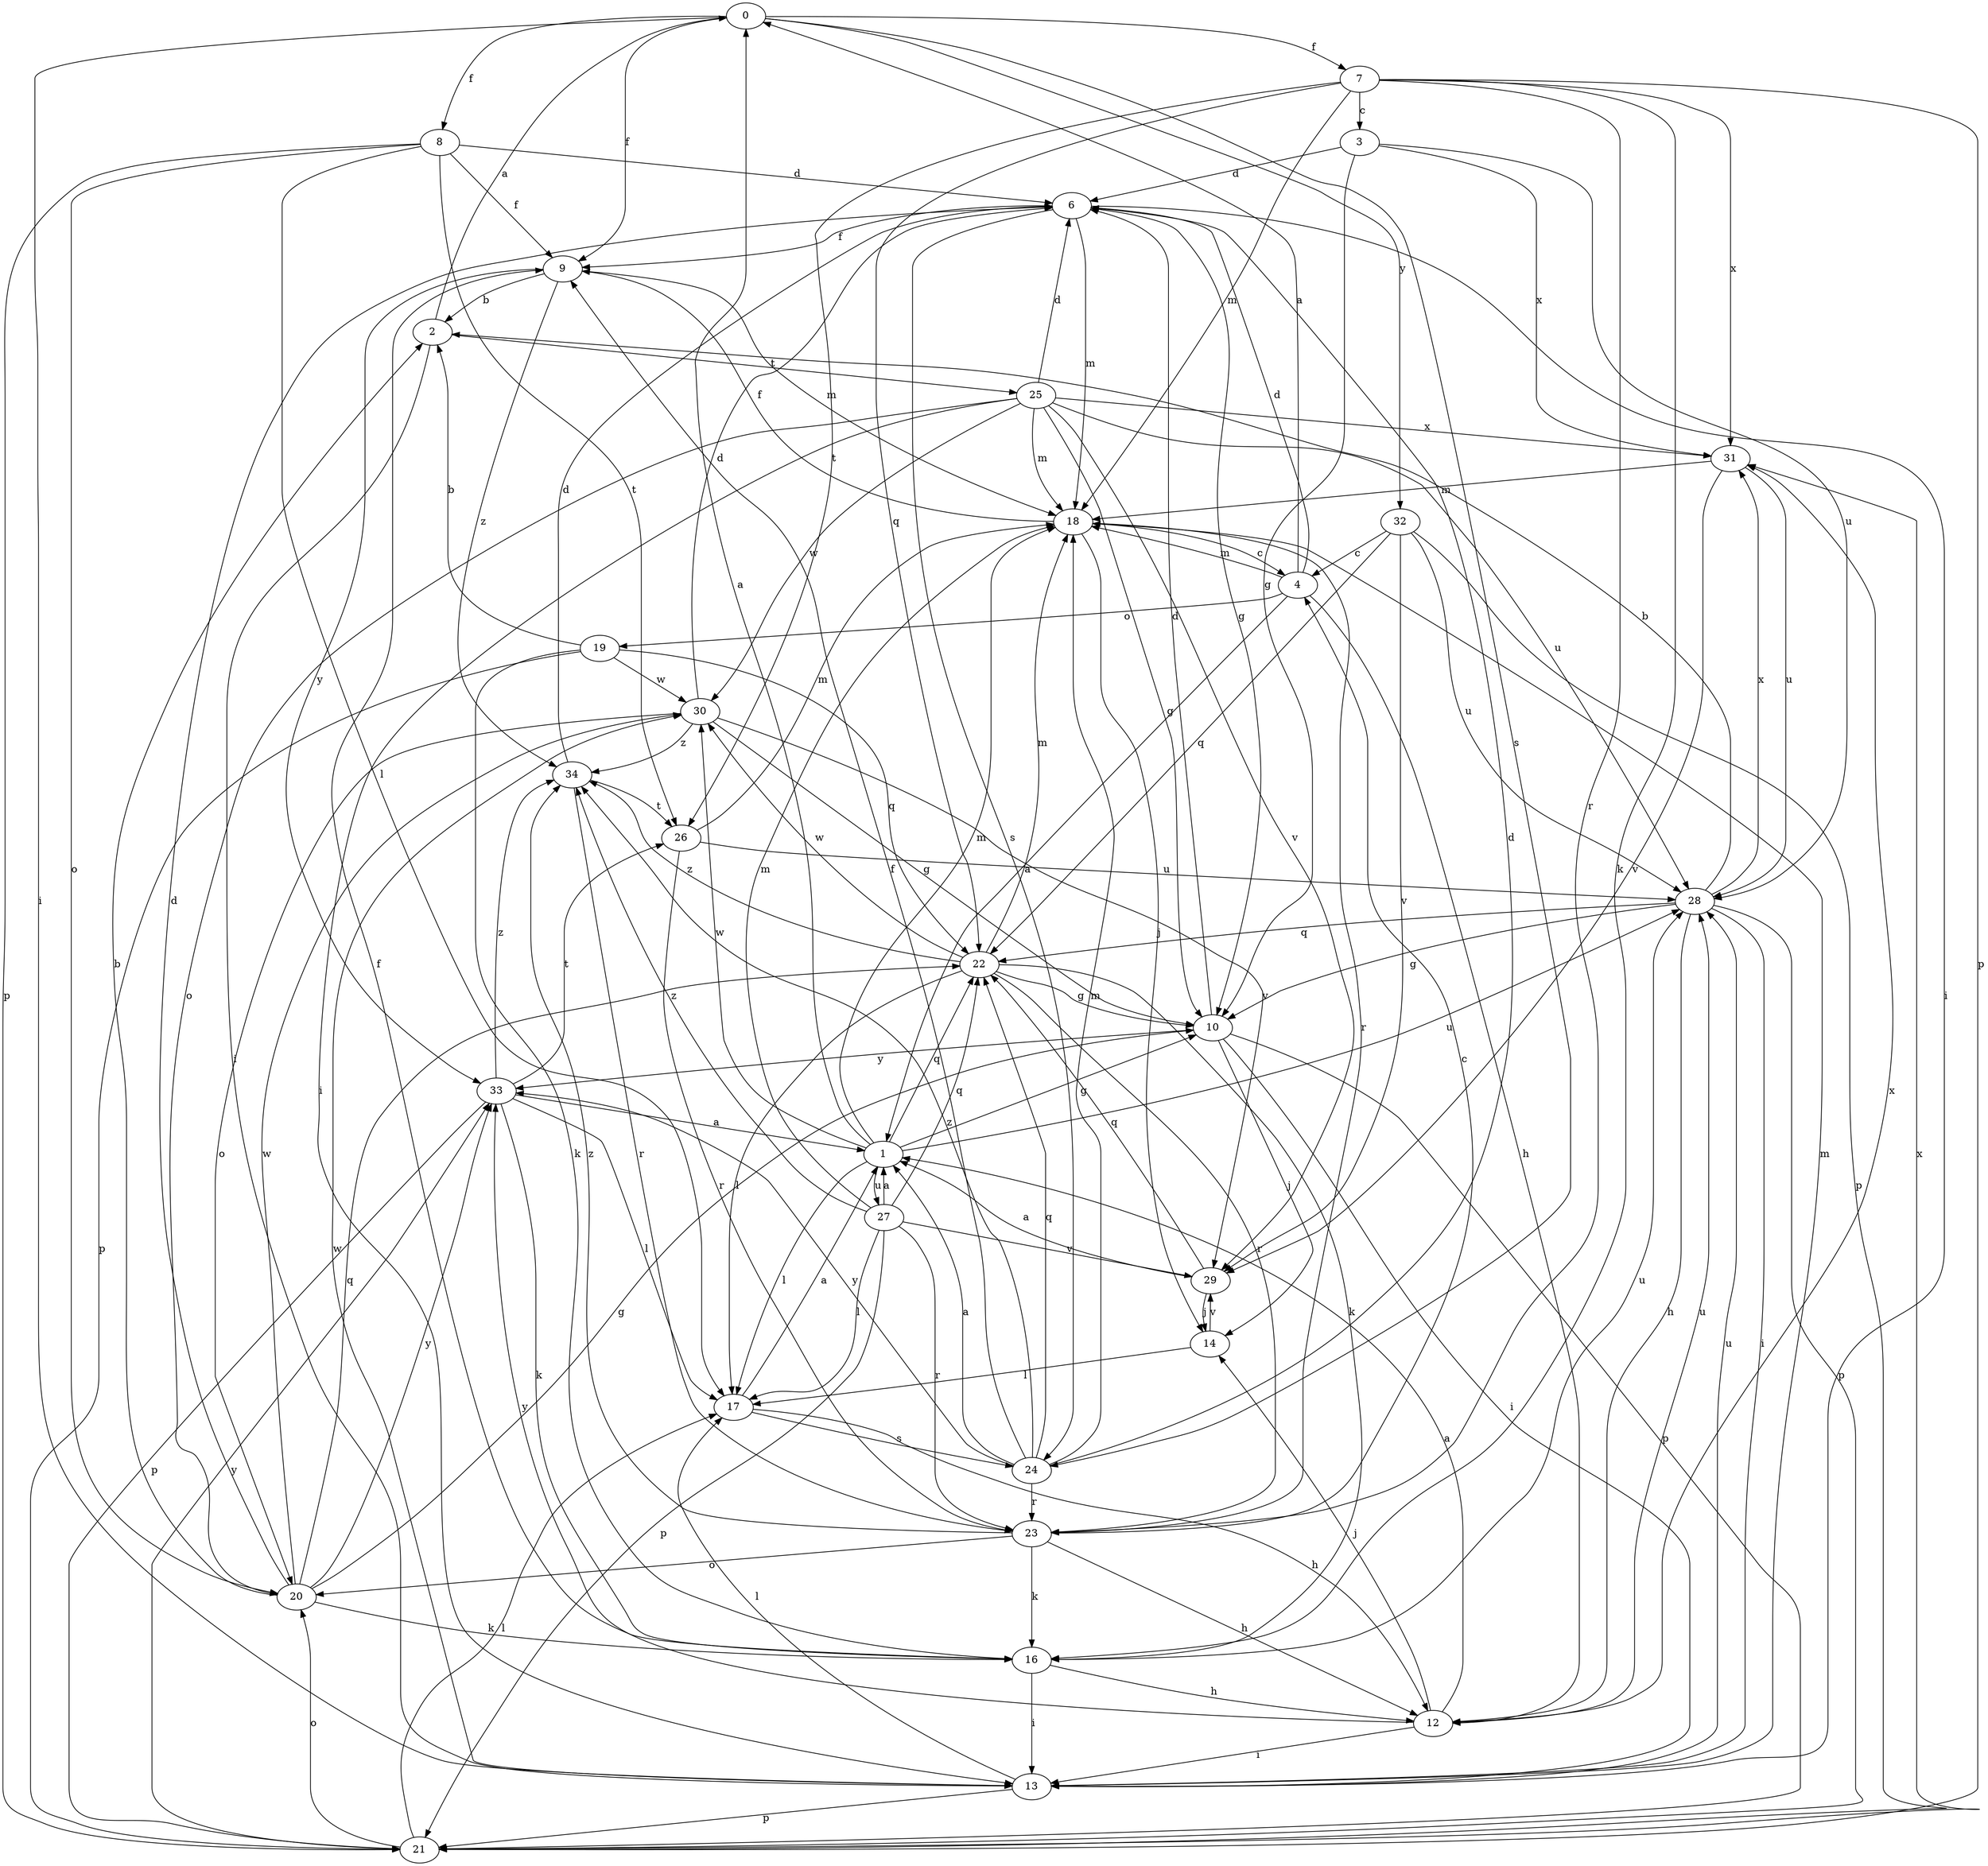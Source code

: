 strict digraph  {
0;
1;
2;
3;
4;
6;
7;
8;
9;
10;
12;
13;
14;
16;
17;
18;
19;
20;
21;
22;
23;
24;
25;
26;
27;
28;
29;
30;
31;
32;
33;
34;
0 -> 7  [label=f];
0 -> 8  [label=f];
0 -> 9  [label=f];
0 -> 13  [label=i];
0 -> 24  [label=s];
0 -> 32  [label=y];
1 -> 0  [label=a];
1 -> 10  [label=g];
1 -> 17  [label=l];
1 -> 18  [label=m];
1 -> 22  [label=q];
1 -> 27  [label=u];
1 -> 28  [label=u];
1 -> 30  [label=w];
2 -> 0  [label=a];
2 -> 13  [label=i];
2 -> 25  [label=t];
3 -> 6  [label=d];
3 -> 10  [label=g];
3 -> 28  [label=u];
3 -> 31  [label=x];
4 -> 0  [label=a];
4 -> 1  [label=a];
4 -> 6  [label=d];
4 -> 12  [label=h];
4 -> 18  [label=m];
4 -> 19  [label=o];
6 -> 9  [label=f];
6 -> 10  [label=g];
6 -> 13  [label=i];
6 -> 18  [label=m];
6 -> 24  [label=s];
7 -> 3  [label=c];
7 -> 16  [label=k];
7 -> 18  [label=m];
7 -> 21  [label=p];
7 -> 22  [label=q];
7 -> 23  [label=r];
7 -> 26  [label=t];
7 -> 31  [label=x];
8 -> 6  [label=d];
8 -> 9  [label=f];
8 -> 17  [label=l];
8 -> 20  [label=o];
8 -> 21  [label=p];
8 -> 26  [label=t];
9 -> 2  [label=b];
9 -> 18  [label=m];
9 -> 33  [label=y];
9 -> 34  [label=z];
10 -> 6  [label=d];
10 -> 13  [label=i];
10 -> 14  [label=j];
10 -> 21  [label=p];
10 -> 33  [label=y];
12 -> 1  [label=a];
12 -> 13  [label=i];
12 -> 14  [label=j];
12 -> 28  [label=u];
12 -> 31  [label=x];
12 -> 33  [label=y];
13 -> 17  [label=l];
13 -> 18  [label=m];
13 -> 21  [label=p];
13 -> 28  [label=u];
13 -> 30  [label=w];
14 -> 17  [label=l];
14 -> 29  [label=v];
16 -> 9  [label=f];
16 -> 12  [label=h];
16 -> 13  [label=i];
16 -> 28  [label=u];
17 -> 1  [label=a];
17 -> 12  [label=h];
17 -> 24  [label=s];
18 -> 4  [label=c];
18 -> 9  [label=f];
18 -> 14  [label=j];
18 -> 23  [label=r];
19 -> 2  [label=b];
19 -> 16  [label=k];
19 -> 21  [label=p];
19 -> 22  [label=q];
19 -> 30  [label=w];
20 -> 2  [label=b];
20 -> 6  [label=d];
20 -> 10  [label=g];
20 -> 16  [label=k];
20 -> 22  [label=q];
20 -> 30  [label=w];
20 -> 33  [label=y];
21 -> 17  [label=l];
21 -> 20  [label=o];
21 -> 31  [label=x];
21 -> 33  [label=y];
22 -> 10  [label=g];
22 -> 16  [label=k];
22 -> 17  [label=l];
22 -> 18  [label=m];
22 -> 23  [label=r];
22 -> 30  [label=w];
22 -> 34  [label=z];
23 -> 4  [label=c];
23 -> 12  [label=h];
23 -> 16  [label=k];
23 -> 20  [label=o];
23 -> 34  [label=z];
24 -> 1  [label=a];
24 -> 6  [label=d];
24 -> 9  [label=f];
24 -> 18  [label=m];
24 -> 22  [label=q];
24 -> 23  [label=r];
24 -> 33  [label=y];
24 -> 34  [label=z];
25 -> 6  [label=d];
25 -> 10  [label=g];
25 -> 13  [label=i];
25 -> 18  [label=m];
25 -> 20  [label=o];
25 -> 28  [label=u];
25 -> 29  [label=v];
25 -> 30  [label=w];
25 -> 31  [label=x];
26 -> 18  [label=m];
26 -> 23  [label=r];
26 -> 28  [label=u];
27 -> 1  [label=a];
27 -> 17  [label=l];
27 -> 18  [label=m];
27 -> 21  [label=p];
27 -> 22  [label=q];
27 -> 23  [label=r];
27 -> 29  [label=v];
27 -> 34  [label=z];
28 -> 2  [label=b];
28 -> 10  [label=g];
28 -> 12  [label=h];
28 -> 13  [label=i];
28 -> 21  [label=p];
28 -> 22  [label=q];
28 -> 31  [label=x];
29 -> 1  [label=a];
29 -> 14  [label=j];
29 -> 22  [label=q];
30 -> 6  [label=d];
30 -> 10  [label=g];
30 -> 20  [label=o];
30 -> 29  [label=v];
30 -> 34  [label=z];
31 -> 18  [label=m];
31 -> 28  [label=u];
31 -> 29  [label=v];
32 -> 4  [label=c];
32 -> 21  [label=p];
32 -> 22  [label=q];
32 -> 28  [label=u];
32 -> 29  [label=v];
33 -> 1  [label=a];
33 -> 16  [label=k];
33 -> 17  [label=l];
33 -> 21  [label=p];
33 -> 26  [label=t];
33 -> 34  [label=z];
34 -> 6  [label=d];
34 -> 23  [label=r];
34 -> 26  [label=t];
}

